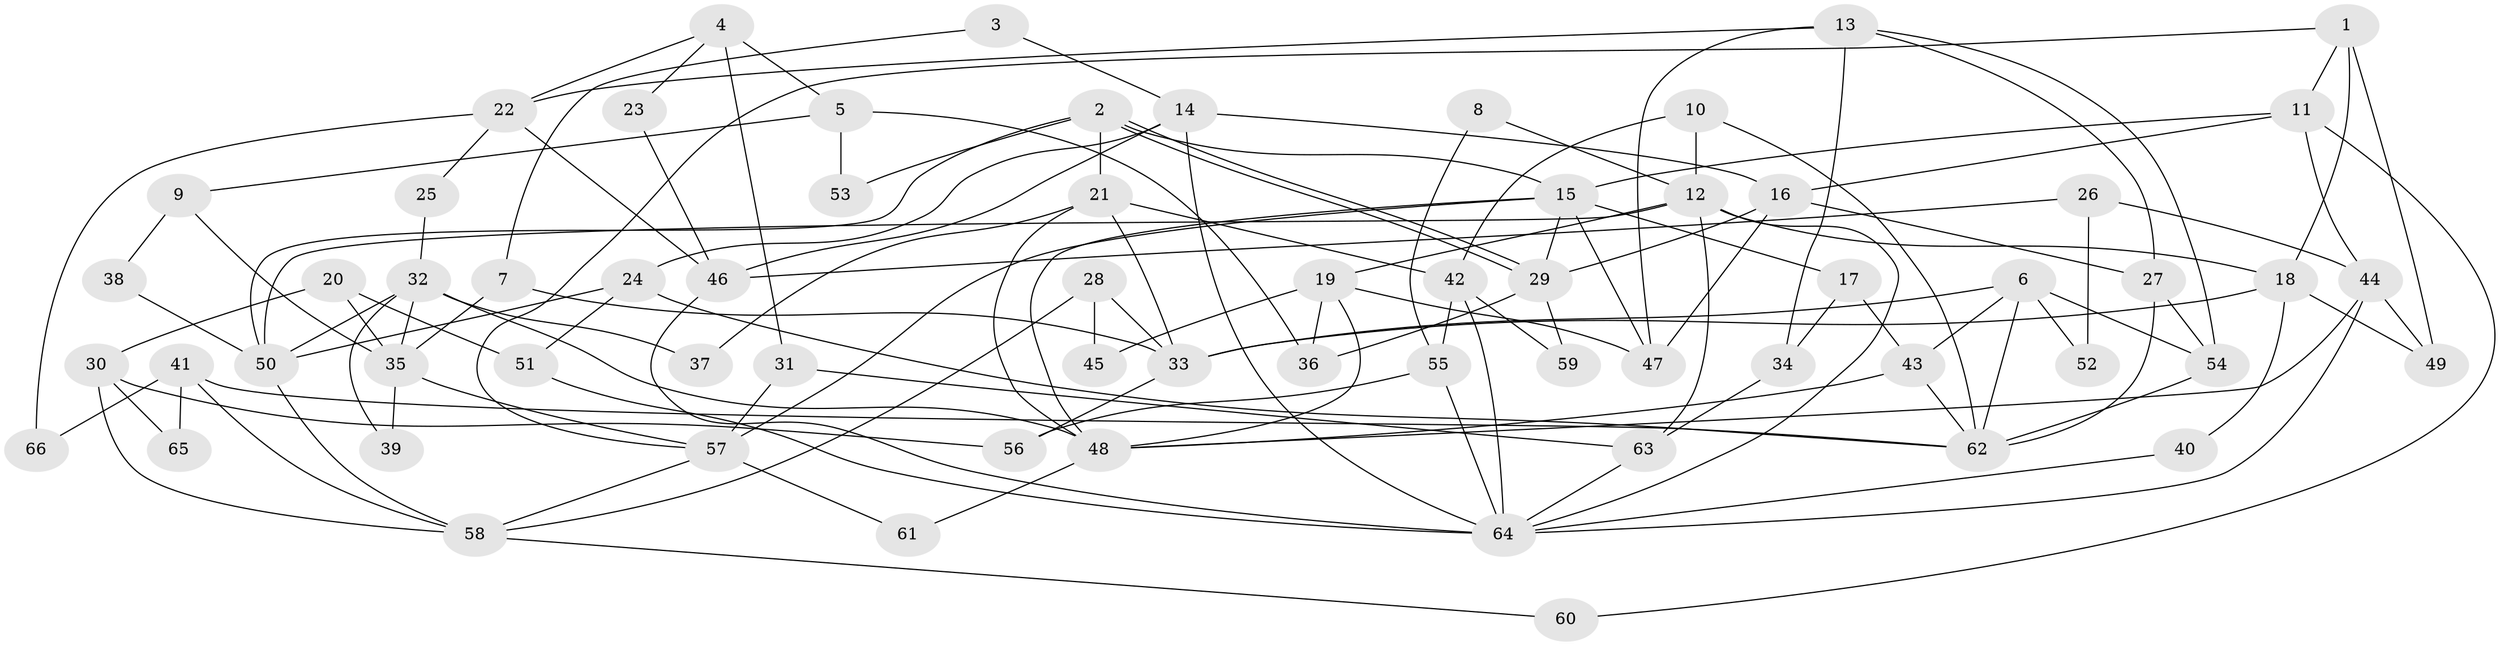 // coarse degree distribution, {2: 0.1702127659574468, 3: 0.19148936170212766, 5: 0.2553191489361702, 4: 0.2127659574468085, 7: 0.06382978723404255, 6: 0.06382978723404255, 10: 0.0425531914893617}
// Generated by graph-tools (version 1.1) at 2025/37/03/04/25 23:37:01]
// undirected, 66 vertices, 132 edges
graph export_dot {
  node [color=gray90,style=filled];
  1;
  2;
  3;
  4;
  5;
  6;
  7;
  8;
  9;
  10;
  11;
  12;
  13;
  14;
  15;
  16;
  17;
  18;
  19;
  20;
  21;
  22;
  23;
  24;
  25;
  26;
  27;
  28;
  29;
  30;
  31;
  32;
  33;
  34;
  35;
  36;
  37;
  38;
  39;
  40;
  41;
  42;
  43;
  44;
  45;
  46;
  47;
  48;
  49;
  50;
  51;
  52;
  53;
  54;
  55;
  56;
  57;
  58;
  59;
  60;
  61;
  62;
  63;
  64;
  65;
  66;
  1 -- 57;
  1 -- 11;
  1 -- 18;
  1 -- 49;
  2 -- 29;
  2 -- 29;
  2 -- 50;
  2 -- 15;
  2 -- 21;
  2 -- 53;
  3 -- 7;
  3 -- 14;
  4 -- 31;
  4 -- 22;
  4 -- 5;
  4 -- 23;
  5 -- 36;
  5 -- 9;
  5 -- 53;
  6 -- 54;
  6 -- 43;
  6 -- 33;
  6 -- 52;
  6 -- 62;
  7 -- 35;
  7 -- 33;
  8 -- 55;
  8 -- 12;
  9 -- 35;
  9 -- 38;
  10 -- 12;
  10 -- 62;
  10 -- 42;
  11 -- 44;
  11 -- 15;
  11 -- 16;
  11 -- 60;
  12 -- 18;
  12 -- 63;
  12 -- 19;
  12 -- 50;
  12 -- 64;
  13 -- 54;
  13 -- 47;
  13 -- 22;
  13 -- 27;
  13 -- 34;
  14 -- 16;
  14 -- 64;
  14 -- 24;
  14 -- 46;
  15 -- 47;
  15 -- 17;
  15 -- 29;
  15 -- 48;
  15 -- 57;
  16 -- 29;
  16 -- 27;
  16 -- 47;
  17 -- 43;
  17 -- 34;
  18 -- 33;
  18 -- 40;
  18 -- 49;
  19 -- 48;
  19 -- 36;
  19 -- 45;
  19 -- 47;
  20 -- 51;
  20 -- 35;
  20 -- 30;
  21 -- 42;
  21 -- 33;
  21 -- 37;
  21 -- 48;
  22 -- 46;
  22 -- 25;
  22 -- 66;
  23 -- 46;
  24 -- 62;
  24 -- 50;
  24 -- 51;
  25 -- 32;
  26 -- 46;
  26 -- 44;
  26 -- 52;
  27 -- 54;
  27 -- 62;
  28 -- 58;
  28 -- 33;
  28 -- 45;
  29 -- 36;
  29 -- 59;
  30 -- 56;
  30 -- 58;
  30 -- 65;
  31 -- 63;
  31 -- 57;
  32 -- 48;
  32 -- 50;
  32 -- 35;
  32 -- 37;
  32 -- 39;
  33 -- 56;
  34 -- 63;
  35 -- 57;
  35 -- 39;
  38 -- 50;
  40 -- 64;
  41 -- 62;
  41 -- 58;
  41 -- 65;
  41 -- 66;
  42 -- 64;
  42 -- 55;
  42 -- 59;
  43 -- 62;
  43 -- 48;
  44 -- 49;
  44 -- 48;
  44 -- 64;
  46 -- 64;
  48 -- 61;
  50 -- 58;
  51 -- 64;
  54 -- 62;
  55 -- 64;
  55 -- 56;
  57 -- 58;
  57 -- 61;
  58 -- 60;
  63 -- 64;
}

